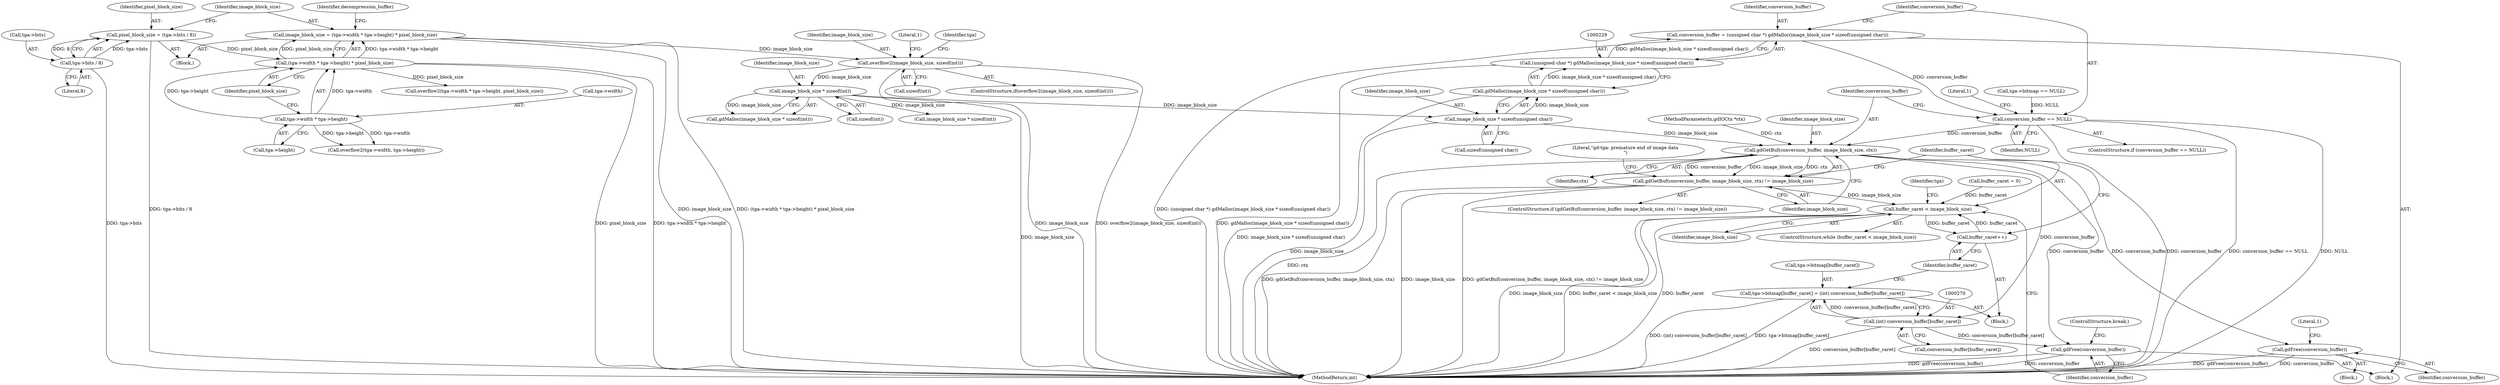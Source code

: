 digraph "0_libgd_fb0e0cce0b9f25389ab56604c3547351617e1415@integer" {
"1000226" [label="(Call,conversion_buffer = (unsigned char *) gdMalloc(image_block_size * sizeof(unsigned char)))"];
"1000228" [label="(Call,(unsigned char *) gdMalloc(image_block_size * sizeof(unsigned char)))"];
"1000230" [label="(Call,gdMalloc(image_block_size * sizeof(unsigned char)))"];
"1000231" [label="(Call,image_block_size * sizeof(unsigned char))"];
"1000207" [label="(Call,image_block_size * sizeof(int))"];
"1000177" [label="(Call,overflow2(image_block_size, sizeof(int)))"];
"1000117" [label="(Call,image_block_size = (tga->width * tga->height) * pixel_block_size)"];
"1000119" [label="(Call,(tga->width * tga->height) * pixel_block_size)"];
"1000120" [label="(Call,tga->width * tga->height)"];
"1000109" [label="(Call,pixel_block_size = (tga->bits / 8))"];
"1000111" [label="(Call,tga->bits / 8)"];
"1000236" [label="(Call,conversion_buffer == NULL)"];
"1000245" [label="(Call,gdGetBuf(conversion_buffer, image_block_size, ctx))"];
"1000244" [label="(Call,gdGetBuf(conversion_buffer, image_block_size, ctx) != image_block_size)"];
"1000259" [label="(Call,buffer_caret < image_block_size)"];
"1000274" [label="(Call,buffer_caret++)"];
"1000253" [label="(Call,gdFree(conversion_buffer))"];
"1000269" [label="(Call,(int) conversion_buffer[buffer_caret])"];
"1000263" [label="(Call,tga->bitmap[buffer_caret] = (int) conversion_buffer[buffer_caret])"];
"1000276" [label="(Call,gdFree(conversion_buffer))"];
"1000208" [label="(Identifier,image_block_size)"];
"1000285" [label="(Call,image_block_size * sizeof(int))"];
"1000224" [label="(Block,)"];
"1000242" [label="(Literal,1)"];
"1000230" [label="(Call,gdMalloc(image_block_size * sizeof(unsigned char)))"];
"1000179" [label="(Call,sizeof(int))"];
"1000112" [label="(Call,tga->bits)"];
"1000105" [label="(MethodParameterIn,gdIOCtx *ctx)"];
"1000249" [label="(Identifier,image_block_size)"];
"1000178" [label="(Identifier,image_block_size)"];
"1000237" [label="(Identifier,conversion_buffer)"];
"1000124" [label="(Call,tga->height)"];
"1000184" [label="(Literal,1)"];
"1000163" [label="(Call,overflow2(tga->width * tga->height, pixel_block_size))"];
"1000264" [label="(Call,tga->bitmap[buffer_caret])"];
"1000107" [label="(Block,)"];
"1000118" [label="(Identifier,image_block_size)"];
"1000228" [label="(Call,(unsigned char *) gdMalloc(image_block_size * sizeof(unsigned char)))"];
"1000127" [label="(Identifier,pixel_block_size)"];
"1000232" [label="(Identifier,image_block_size)"];
"1000244" [label="(Call,gdGetBuf(conversion_buffer, image_block_size, ctx) != image_block_size)"];
"1000261" [label="(Identifier,image_block_size)"];
"1000233" [label="(Call,sizeof(unsigned char))"];
"1000227" [label="(Identifier,conversion_buffer)"];
"1000207" [label="(Call,image_block_size * sizeof(int))"];
"1000206" [label="(Call,gdMalloc(image_block_size * sizeof(int)))"];
"1000110" [label="(Identifier,pixel_block_size)"];
"1000274" [label="(Call,buffer_caret++)"];
"1000258" [label="(ControlStructure,while (buffer_caret < image_block_size))"];
"1000119" [label="(Call,(tga->width * tga->height) * pixel_block_size)"];
"1000252" [label="(Literal,\"gd-tga: premature end of image data\n\")"];
"1000277" [label="(Identifier,conversion_buffer)"];
"1000271" [label="(Call,conversion_buffer[buffer_caret])"];
"1000151" [label="(Call,overflow2(tga->width, tga->height))"];
"1000501" [label="(MethodReturn,int)"];
"1000176" [label="(ControlStructure,if(overflow2(image_block_size, sizeof(int))))"];
"1000130" [label="(Identifier,decompression_buffer)"];
"1000248" [label="(Identifier,ctx)"];
"1000275" [label="(Identifier,buffer_caret)"];
"1000235" [label="(ControlStructure,if (conversion_buffer == NULL))"];
"1000260" [label="(Identifier,buffer_caret)"];
"1000209" [label="(Call,sizeof(int))"];
"1000226" [label="(Call,conversion_buffer = (unsigned char *) gdMalloc(image_block_size * sizeof(unsigned char)))"];
"1000117" [label="(Call,image_block_size = (tga->width * tga->height) * pixel_block_size)"];
"1000253" [label="(Call,gdFree(conversion_buffer))"];
"1000243" [label="(ControlStructure,if (gdGetBuf(conversion_buffer, image_block_size, ctx) != image_block_size))"];
"1000109" [label="(Call,pixel_block_size = (tga->bits / 8))"];
"1000266" [label="(Identifier,tga)"];
"1000254" [label="(Identifier,conversion_buffer)"];
"1000269" [label="(Call,(int) conversion_buffer[buffer_caret])"];
"1000278" [label="(ControlStructure,break;)"];
"1000238" [label="(Identifier,NULL)"];
"1000245" [label="(Call,gdGetBuf(conversion_buffer, image_block_size, ctx))"];
"1000246" [label="(Identifier,conversion_buffer)"];
"1000212" [label="(Call,tga->bitmap == NULL)"];
"1000247" [label="(Identifier,image_block_size)"];
"1000262" [label="(Block,)"];
"1000236" [label="(Call,conversion_buffer == NULL)"];
"1000115" [label="(Literal,8)"];
"1000276" [label="(Call,gdFree(conversion_buffer))"];
"1000177" [label="(Call,overflow2(image_block_size, sizeof(int)))"];
"1000111" [label="(Call,tga->bits / 8)"];
"1000263" [label="(Call,tga->bitmap[buffer_caret] = (int) conversion_buffer[buffer_caret])"];
"1000121" [label="(Call,tga->width)"];
"1000189" [label="(Identifier,tga)"];
"1000259" [label="(Call,buffer_caret < image_block_size)"];
"1000137" [label="(Call,buffer_caret = 0)"];
"1000257" [label="(Literal,1)"];
"1000231" [label="(Call,image_block_size * sizeof(unsigned char))"];
"1000250" [label="(Block,)"];
"1000120" [label="(Call,tga->width * tga->height)"];
"1000226" -> "1000224"  [label="AST: "];
"1000226" -> "1000228"  [label="CFG: "];
"1000227" -> "1000226"  [label="AST: "];
"1000228" -> "1000226"  [label="AST: "];
"1000237" -> "1000226"  [label="CFG: "];
"1000226" -> "1000501"  [label="DDG: (unsigned char *) gdMalloc(image_block_size * sizeof(unsigned char))"];
"1000228" -> "1000226"  [label="DDG: gdMalloc(image_block_size * sizeof(unsigned char))"];
"1000226" -> "1000236"  [label="DDG: conversion_buffer"];
"1000228" -> "1000230"  [label="CFG: "];
"1000229" -> "1000228"  [label="AST: "];
"1000230" -> "1000228"  [label="AST: "];
"1000228" -> "1000501"  [label="DDG: gdMalloc(image_block_size * sizeof(unsigned char))"];
"1000230" -> "1000228"  [label="DDG: image_block_size * sizeof(unsigned char)"];
"1000230" -> "1000231"  [label="CFG: "];
"1000231" -> "1000230"  [label="AST: "];
"1000230" -> "1000501"  [label="DDG: image_block_size * sizeof(unsigned char)"];
"1000231" -> "1000230"  [label="DDG: image_block_size"];
"1000231" -> "1000233"  [label="CFG: "];
"1000232" -> "1000231"  [label="AST: "];
"1000233" -> "1000231"  [label="AST: "];
"1000231" -> "1000501"  [label="DDG: image_block_size"];
"1000207" -> "1000231"  [label="DDG: image_block_size"];
"1000231" -> "1000245"  [label="DDG: image_block_size"];
"1000207" -> "1000206"  [label="AST: "];
"1000207" -> "1000209"  [label="CFG: "];
"1000208" -> "1000207"  [label="AST: "];
"1000209" -> "1000207"  [label="AST: "];
"1000206" -> "1000207"  [label="CFG: "];
"1000207" -> "1000501"  [label="DDG: image_block_size"];
"1000207" -> "1000206"  [label="DDG: image_block_size"];
"1000177" -> "1000207"  [label="DDG: image_block_size"];
"1000207" -> "1000285"  [label="DDG: image_block_size"];
"1000177" -> "1000176"  [label="AST: "];
"1000177" -> "1000179"  [label="CFG: "];
"1000178" -> "1000177"  [label="AST: "];
"1000179" -> "1000177"  [label="AST: "];
"1000184" -> "1000177"  [label="CFG: "];
"1000189" -> "1000177"  [label="CFG: "];
"1000177" -> "1000501"  [label="DDG: image_block_size"];
"1000177" -> "1000501"  [label="DDG: overflow2(image_block_size, sizeof(int))"];
"1000117" -> "1000177"  [label="DDG: image_block_size"];
"1000117" -> "1000107"  [label="AST: "];
"1000117" -> "1000119"  [label="CFG: "];
"1000118" -> "1000117"  [label="AST: "];
"1000119" -> "1000117"  [label="AST: "];
"1000130" -> "1000117"  [label="CFG: "];
"1000117" -> "1000501"  [label="DDG: image_block_size"];
"1000117" -> "1000501"  [label="DDG: (tga->width * tga->height) * pixel_block_size"];
"1000119" -> "1000117"  [label="DDG: tga->width * tga->height"];
"1000119" -> "1000117"  [label="DDG: pixel_block_size"];
"1000119" -> "1000127"  [label="CFG: "];
"1000120" -> "1000119"  [label="AST: "];
"1000127" -> "1000119"  [label="AST: "];
"1000119" -> "1000501"  [label="DDG: pixel_block_size"];
"1000119" -> "1000501"  [label="DDG: tga->width * tga->height"];
"1000120" -> "1000119"  [label="DDG: tga->width"];
"1000120" -> "1000119"  [label="DDG: tga->height"];
"1000109" -> "1000119"  [label="DDG: pixel_block_size"];
"1000119" -> "1000163"  [label="DDG: pixel_block_size"];
"1000120" -> "1000124"  [label="CFG: "];
"1000121" -> "1000120"  [label="AST: "];
"1000124" -> "1000120"  [label="AST: "];
"1000127" -> "1000120"  [label="CFG: "];
"1000120" -> "1000151"  [label="DDG: tga->width"];
"1000120" -> "1000151"  [label="DDG: tga->height"];
"1000109" -> "1000107"  [label="AST: "];
"1000109" -> "1000111"  [label="CFG: "];
"1000110" -> "1000109"  [label="AST: "];
"1000111" -> "1000109"  [label="AST: "];
"1000118" -> "1000109"  [label="CFG: "];
"1000109" -> "1000501"  [label="DDG: tga->bits / 8"];
"1000111" -> "1000109"  [label="DDG: tga->bits"];
"1000111" -> "1000109"  [label="DDG: 8"];
"1000111" -> "1000115"  [label="CFG: "];
"1000112" -> "1000111"  [label="AST: "];
"1000115" -> "1000111"  [label="AST: "];
"1000111" -> "1000501"  [label="DDG: tga->bits"];
"1000236" -> "1000235"  [label="AST: "];
"1000236" -> "1000238"  [label="CFG: "];
"1000237" -> "1000236"  [label="AST: "];
"1000238" -> "1000236"  [label="AST: "];
"1000242" -> "1000236"  [label="CFG: "];
"1000246" -> "1000236"  [label="CFG: "];
"1000236" -> "1000501"  [label="DDG: conversion_buffer"];
"1000236" -> "1000501"  [label="DDG: conversion_buffer == NULL"];
"1000236" -> "1000501"  [label="DDG: NULL"];
"1000212" -> "1000236"  [label="DDG: NULL"];
"1000236" -> "1000245"  [label="DDG: conversion_buffer"];
"1000245" -> "1000244"  [label="AST: "];
"1000245" -> "1000248"  [label="CFG: "];
"1000246" -> "1000245"  [label="AST: "];
"1000247" -> "1000245"  [label="AST: "];
"1000248" -> "1000245"  [label="AST: "];
"1000249" -> "1000245"  [label="CFG: "];
"1000245" -> "1000501"  [label="DDG: ctx"];
"1000245" -> "1000244"  [label="DDG: conversion_buffer"];
"1000245" -> "1000244"  [label="DDG: image_block_size"];
"1000245" -> "1000244"  [label="DDG: ctx"];
"1000105" -> "1000245"  [label="DDG: ctx"];
"1000245" -> "1000253"  [label="DDG: conversion_buffer"];
"1000245" -> "1000269"  [label="DDG: conversion_buffer"];
"1000245" -> "1000276"  [label="DDG: conversion_buffer"];
"1000244" -> "1000243"  [label="AST: "];
"1000244" -> "1000249"  [label="CFG: "];
"1000249" -> "1000244"  [label="AST: "];
"1000252" -> "1000244"  [label="CFG: "];
"1000260" -> "1000244"  [label="CFG: "];
"1000244" -> "1000501"  [label="DDG: gdGetBuf(conversion_buffer, image_block_size, ctx) != image_block_size"];
"1000244" -> "1000501"  [label="DDG: gdGetBuf(conversion_buffer, image_block_size, ctx)"];
"1000244" -> "1000501"  [label="DDG: image_block_size"];
"1000244" -> "1000259"  [label="DDG: image_block_size"];
"1000259" -> "1000258"  [label="AST: "];
"1000259" -> "1000261"  [label="CFG: "];
"1000260" -> "1000259"  [label="AST: "];
"1000261" -> "1000259"  [label="AST: "];
"1000266" -> "1000259"  [label="CFG: "];
"1000277" -> "1000259"  [label="CFG: "];
"1000259" -> "1000501"  [label="DDG: buffer_caret < image_block_size"];
"1000259" -> "1000501"  [label="DDG: buffer_caret"];
"1000259" -> "1000501"  [label="DDG: image_block_size"];
"1000274" -> "1000259"  [label="DDG: buffer_caret"];
"1000137" -> "1000259"  [label="DDG: buffer_caret"];
"1000259" -> "1000274"  [label="DDG: buffer_caret"];
"1000274" -> "1000262"  [label="AST: "];
"1000274" -> "1000275"  [label="CFG: "];
"1000275" -> "1000274"  [label="AST: "];
"1000260" -> "1000274"  [label="CFG: "];
"1000253" -> "1000250"  [label="AST: "];
"1000253" -> "1000254"  [label="CFG: "];
"1000254" -> "1000253"  [label="AST: "];
"1000257" -> "1000253"  [label="CFG: "];
"1000253" -> "1000501"  [label="DDG: gdFree(conversion_buffer)"];
"1000253" -> "1000501"  [label="DDG: conversion_buffer"];
"1000269" -> "1000263"  [label="AST: "];
"1000269" -> "1000271"  [label="CFG: "];
"1000270" -> "1000269"  [label="AST: "];
"1000271" -> "1000269"  [label="AST: "];
"1000263" -> "1000269"  [label="CFG: "];
"1000269" -> "1000501"  [label="DDG: conversion_buffer[buffer_caret]"];
"1000269" -> "1000263"  [label="DDG: conversion_buffer[buffer_caret]"];
"1000269" -> "1000276"  [label="DDG: conversion_buffer[buffer_caret]"];
"1000263" -> "1000262"  [label="AST: "];
"1000264" -> "1000263"  [label="AST: "];
"1000275" -> "1000263"  [label="CFG: "];
"1000263" -> "1000501"  [label="DDG: (int) conversion_buffer[buffer_caret]"];
"1000263" -> "1000501"  [label="DDG: tga->bitmap[buffer_caret]"];
"1000276" -> "1000224"  [label="AST: "];
"1000276" -> "1000277"  [label="CFG: "];
"1000277" -> "1000276"  [label="AST: "];
"1000278" -> "1000276"  [label="CFG: "];
"1000276" -> "1000501"  [label="DDG: gdFree(conversion_buffer)"];
"1000276" -> "1000501"  [label="DDG: conversion_buffer"];
}
